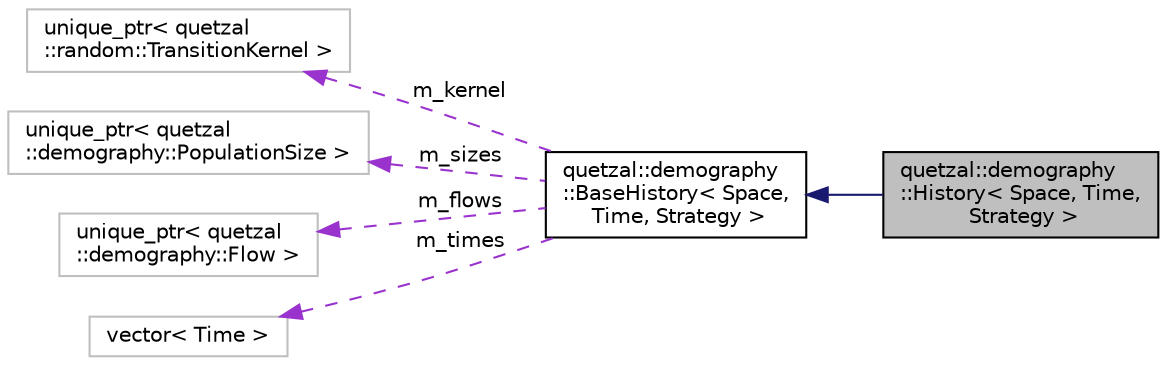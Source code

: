 digraph "quetzal::demography::History&lt; Space, Time, Strategy &gt;"
{
 // LATEX_PDF_SIZE
  edge [fontname="Helvetica",fontsize="10",labelfontname="Helvetica",labelfontsize="10"];
  node [fontname="Helvetica",fontsize="10",shape=record];
  rankdir="LR";
  Node2 [label="quetzal::demography\l::History\< Space, Time,\l Strategy \>",height=0.2,width=0.4,color="black", fillcolor="grey75", style="filled", fontcolor="black",tooltip="Unspecialized class."];
  Node3 -> Node2 [dir="back",color="midnightblue",fontsize="10",style="solid",fontname="Helvetica"];
  Node3 [label="quetzal::demography\l::BaseHistory\< Space,\l Time, Strategy \>",height=0.2,width=0.4,color="black", fillcolor="white", style="filled",URL="$classquetzal_1_1demography_1_1_base_history.html",tooltip="Base class for spatially explicit and forward-in time population history simulators."];
  Node4 -> Node3 [dir="back",color="darkorchid3",fontsize="10",style="dashed",label=" m_kernel" ,fontname="Helvetica"];
  Node4 [label="unique_ptr\< quetzal\l::random::TransitionKernel \>",height=0.2,width=0.4,color="grey75", fillcolor="white", style="filled",tooltip=" "];
  Node5 -> Node3 [dir="back",color="darkorchid3",fontsize="10",style="dashed",label=" m_sizes" ,fontname="Helvetica"];
  Node5 [label="unique_ptr\< quetzal\l::demography::PopulationSize \>",height=0.2,width=0.4,color="grey75", fillcolor="white", style="filled",tooltip=" "];
  Node6 -> Node3 [dir="back",color="darkorchid3",fontsize="10",style="dashed",label=" m_flows" ,fontname="Helvetica"];
  Node6 [label="unique_ptr\< quetzal\l::demography::Flow \>",height=0.2,width=0.4,color="grey75", fillcolor="white", style="filled",tooltip=" "];
  Node7 -> Node3 [dir="back",color="darkorchid3",fontsize="10",style="dashed",label=" m_times" ,fontname="Helvetica"];
  Node7 [label="vector\< Time \>",height=0.2,width=0.4,color="grey75", fillcolor="white", style="filled",tooltip=" "];
}
